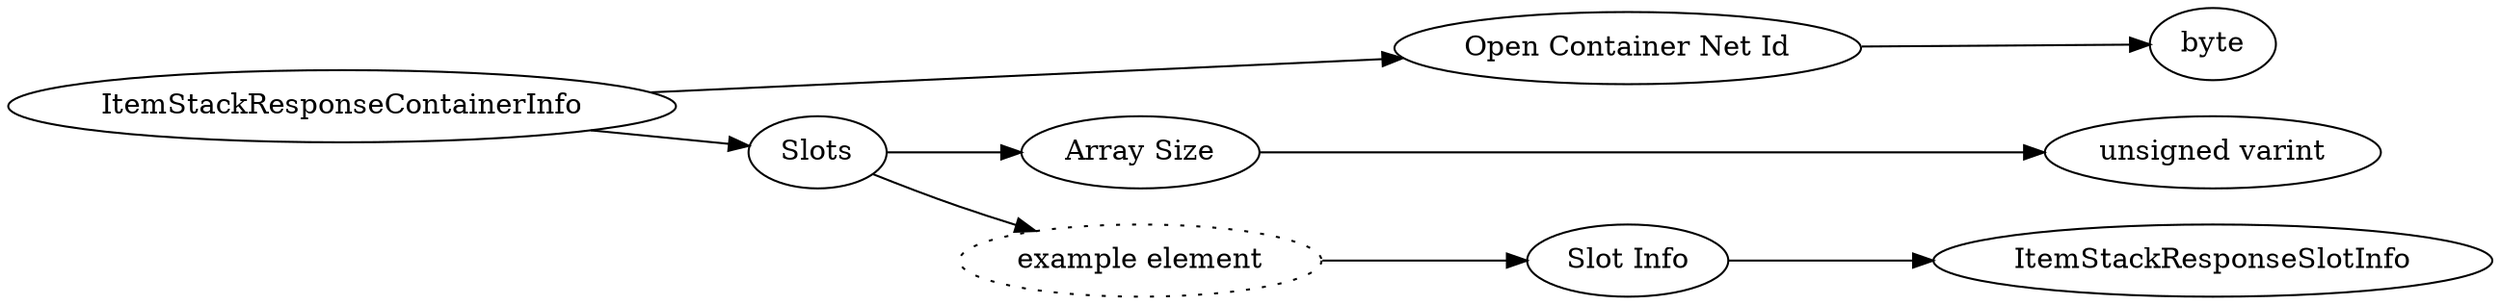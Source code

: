 digraph "ItemStackResponseContainerInfo" {
rankdir = LR
18
18 -> 19
19 -> 20
18 -> 21
21 -> 22
22 -> 23
21 -> 24
24 -> 25
25 -> 42

18 [label="ItemStackResponseContainerInfo",comment="name: \"ItemStackResponseContainerInfo\", typeName: \"\", id: 18, branchId: 0, recurseId: -1, attributes: 0, notes: \"\""];
19 [label="Open Container Net Id",comment="name: \"Open Container Net Id\", typeName: \"\", id: 19, branchId: 0, recurseId: -1, attributes: 0, notes: \"\""];
20 [label="byte",comment="name: \"byte\", typeName: \"\", id: 20, branchId: 0, recurseId: -1, attributes: 512, notes: \"\""];
21 [label="Slots",comment="name: \"Slots\", typeName: \"\", id: 21, branchId: 0, recurseId: -1, attributes: 8, notes: \"\""];
22 [label="Array Size",comment="name: \"Array Size\", typeName: \"\", id: 22, branchId: 0, recurseId: -1, attributes: 0, notes: \"\""];
23 [label="unsigned varint",comment="name: \"unsigned varint\", typeName: \"\", id: 23, branchId: 0, recurseId: -1, attributes: 512, notes: \"\""];
24 [label="example element",style=dotted,comment="name: \"example element\", typeName: \"\", id: 24, branchId: 0, recurseId: -1, attributes: 16, notes: \"\""];
25 [label="Slot Info",comment="name: \"Slot Info\", typeName: \"ItemStackResponseSlotInfo\", id: 25, branchId: 0, recurseId: -1, attributes: 256, notes: \"\""];
42 [label="ItemStackResponseSlotInfo",comment="name: \"ItemStackResponseSlotInfo\", typeName: \"\", id: 42, branchId: 0, recurseId: -1, attributes: 512, notes: \"\""];
{ rank = max;20;23;42}

}
